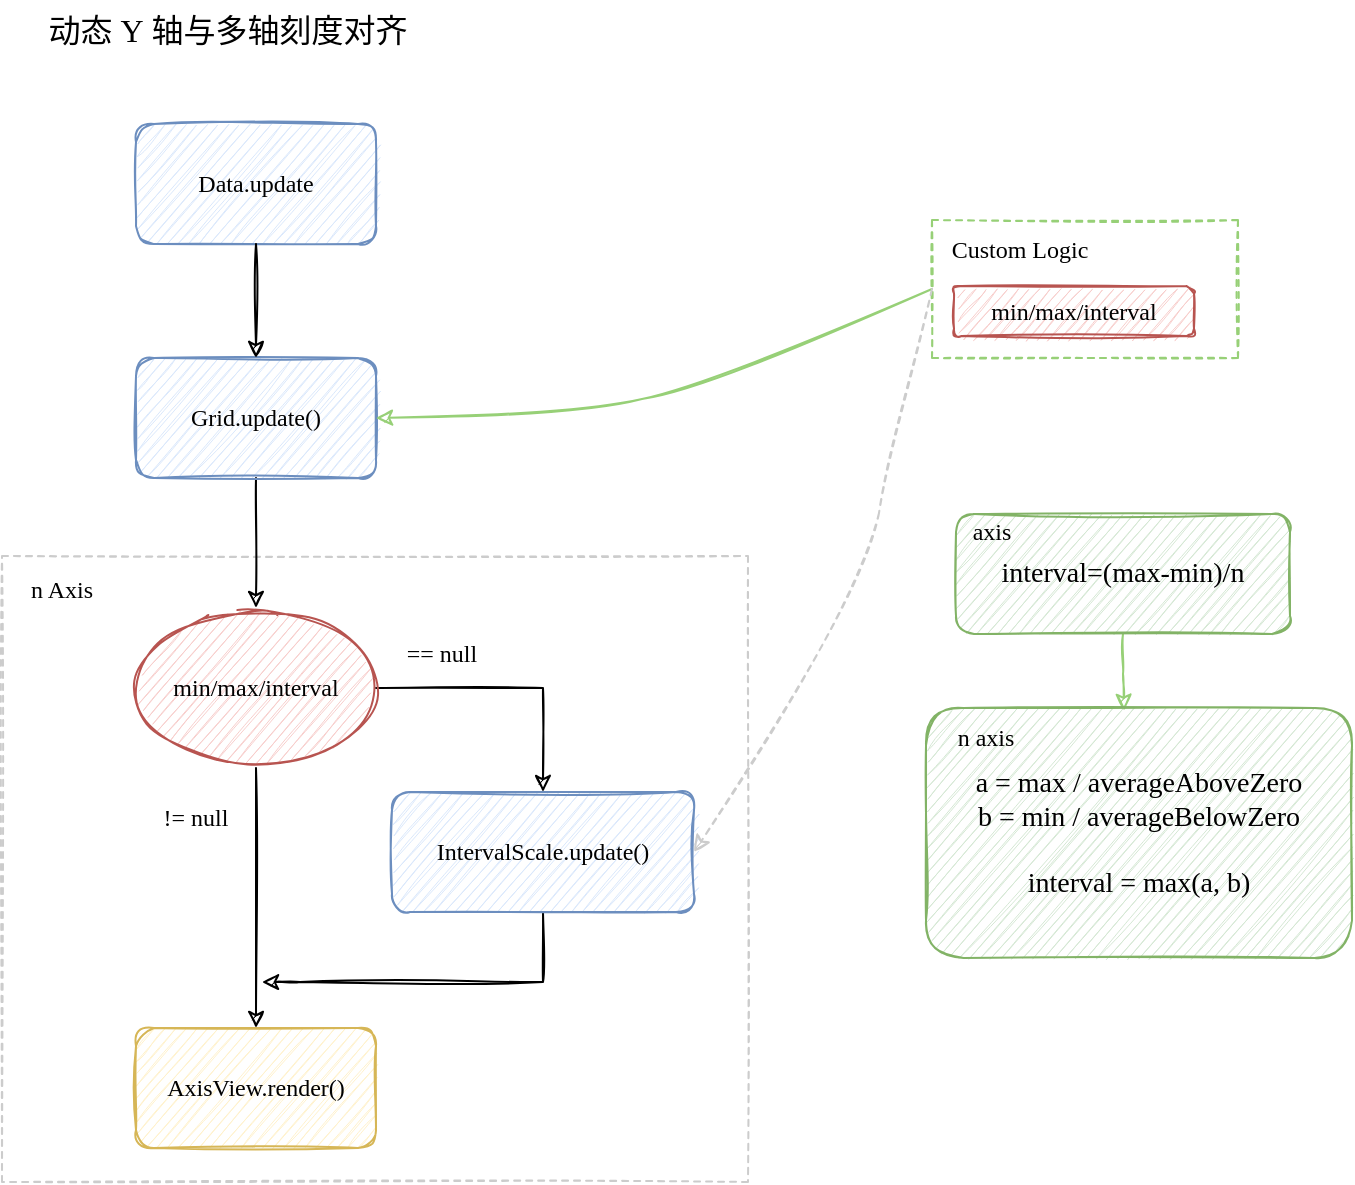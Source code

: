 <mxfile version="20.6.0" type="device"><diagram id="Gx9bXzf-A6IuaqheYvCp" name="第 1 页"><mxGraphModel dx="1209" dy="835" grid="0" gridSize="10" guides="1" tooltips="1" connect="1" arrows="1" fold="1" page="1" pageScale="1" pageWidth="827" pageHeight="1169" math="0" shadow="0"><root><mxCell id="0"/><mxCell id="1" parent="0"/><mxCell id="_vS1uiv1UTXrMtWuMVsz-17" value="" style="rounded=0;whiteSpace=wrap;html=1;sketch=1;fontFamily=Comic Sans MS;dashed=1;strokeColor=#CCCCCC;" parent="1" vertex="1"><mxGeometry x="84" y="340" width="373" height="313" as="geometry"/></mxCell><mxCell id="_vS1uiv1UTXrMtWuMVsz-1" value="动态 Y&amp;nbsp;轴与多轴刻度对齐" style="text;html=1;strokeColor=none;fillColor=none;align=center;verticalAlign=middle;whiteSpace=wrap;rounded=0;fontFamily=Comic Sans MS;sketch=1;fontSize=16;" parent="1" vertex="1"><mxGeometry x="96" y="62" width="202" height="30" as="geometry"/></mxCell><mxCell id="_vS1uiv1UTXrMtWuMVsz-7" style="edgeStyle=orthogonalEdgeStyle;rounded=0;sketch=1;orthogonalLoop=1;jettySize=auto;html=1;entryX=0.5;entryY=0;entryDx=0;entryDy=0;fontFamily=Comic Sans MS;" parent="1" source="_vS1uiv1UTXrMtWuMVsz-2" target="_vS1uiv1UTXrMtWuMVsz-6" edge="1"><mxGeometry relative="1" as="geometry"/></mxCell><mxCell id="_vS1uiv1UTXrMtWuMVsz-2" value="Grid.update()" style="rounded=1;whiteSpace=wrap;html=1;fillColor=#dae8fc;strokeColor=#6c8ebf;sketch=1;fontFamily=Comic Sans MS;" parent="1" vertex="1"><mxGeometry x="151" y="241" width="120" height="60" as="geometry"/></mxCell><mxCell id="_vS1uiv1UTXrMtWuMVsz-3" value="Data.update" style="rounded=1;whiteSpace=wrap;html=1;sketch=1;fontFamily=Comic Sans MS;fillColor=#dae8fc;strokeColor=#6c8ebf;" parent="1" vertex="1"><mxGeometry x="151" y="124" width="120" height="60" as="geometry"/></mxCell><mxCell id="_vS1uiv1UTXrMtWuMVsz-4" value="" style="endArrow=classic;html=1;rounded=0;fontFamily=Comic Sans MS;exitX=0.5;exitY=1;exitDx=0;exitDy=0;entryX=0.5;entryY=0;entryDx=0;entryDy=0;sketch=1;" parent="1" source="_vS1uiv1UTXrMtWuMVsz-3" target="_vS1uiv1UTXrMtWuMVsz-2" edge="1"><mxGeometry width="50" height="50" relative="1" as="geometry"><mxPoint x="387" y="384" as="sourcePoint"/><mxPoint x="437" y="334" as="targetPoint"/></mxGeometry></mxCell><mxCell id="_vS1uiv1UTXrMtWuMVsz-9" style="edgeStyle=orthogonalEdgeStyle;rounded=0;sketch=1;orthogonalLoop=1;jettySize=auto;html=1;entryX=0.5;entryY=0;entryDx=0;entryDy=0;fontFamily=Comic Sans MS;" parent="1" source="_vS1uiv1UTXrMtWuMVsz-6" target="_vS1uiv1UTXrMtWuMVsz-8" edge="1"><mxGeometry relative="1" as="geometry"/></mxCell><mxCell id="_vS1uiv1UTXrMtWuMVsz-15" style="edgeStyle=orthogonalEdgeStyle;rounded=0;sketch=1;orthogonalLoop=1;jettySize=auto;html=1;entryX=0.5;entryY=0;entryDx=0;entryDy=0;fontFamily=Comic Sans MS;" parent="1" source="_vS1uiv1UTXrMtWuMVsz-6" target="_vS1uiv1UTXrMtWuMVsz-14" edge="1"><mxGeometry relative="1" as="geometry"/></mxCell><mxCell id="_vS1uiv1UTXrMtWuMVsz-6" value="min/max/interval" style="ellipse;whiteSpace=wrap;html=1;sketch=1;fontFamily=Comic Sans MS;fillColor=#f8cecc;strokeColor=#b85450;" parent="1" vertex="1"><mxGeometry x="151" y="366" width="120" height="80" as="geometry"/></mxCell><mxCell id="_vS1uiv1UTXrMtWuMVsz-8" value="AxisView.render()" style="rounded=1;whiteSpace=wrap;html=1;sketch=1;fontFamily=Comic Sans MS;fillColor=#fff2cc;strokeColor=#d6b656;" parent="1" vertex="1"><mxGeometry x="151" y="576" width="120" height="60" as="geometry"/></mxCell><mxCell id="_vS1uiv1UTXrMtWuMVsz-12" value="!= null" style="text;html=1;strokeColor=none;fillColor=none;align=center;verticalAlign=middle;whiteSpace=wrap;rounded=0;sketch=1;fontFamily=Comic Sans MS;" parent="1" vertex="1"><mxGeometry x="151" y="456" width="60" height="30" as="geometry"/></mxCell><mxCell id="_vS1uiv1UTXrMtWuMVsz-13" value="== null" style="text;html=1;strokeColor=none;fillColor=none;align=center;verticalAlign=middle;whiteSpace=wrap;rounded=0;sketch=1;fontFamily=Comic Sans MS;" parent="1" vertex="1"><mxGeometry x="274" y="374" width="60" height="30" as="geometry"/></mxCell><mxCell id="_vS1uiv1UTXrMtWuMVsz-16" style="edgeStyle=orthogonalEdgeStyle;rounded=0;sketch=1;orthogonalLoop=1;jettySize=auto;html=1;fontFamily=Comic Sans MS;" parent="1" source="_vS1uiv1UTXrMtWuMVsz-14" edge="1"><mxGeometry relative="1" as="geometry"><mxPoint x="214" y="553" as="targetPoint"/><Array as="points"><mxPoint x="355" y="553"/><mxPoint x="233" y="553"/></Array></mxGeometry></mxCell><mxCell id="_vS1uiv1UTXrMtWuMVsz-14" value="IntervalScale.update()" style="rounded=1;whiteSpace=wrap;html=1;sketch=1;fontFamily=Comic Sans MS;fillColor=#dae8fc;strokeColor=#6c8ebf;" parent="1" vertex="1"><mxGeometry x="279" y="458" width="151" height="60" as="geometry"/></mxCell><mxCell id="_vS1uiv1UTXrMtWuMVsz-18" value="n Axis" style="text;html=1;strokeColor=none;fillColor=none;align=center;verticalAlign=middle;whiteSpace=wrap;rounded=0;dashed=1;sketch=1;fontFamily=Comic Sans MS;" parent="1" vertex="1"><mxGeometry x="84" y="342" width="60" height="30" as="geometry"/></mxCell><mxCell id="_vS1uiv1UTXrMtWuMVsz-19" value="" style="rounded=0;whiteSpace=wrap;html=1;sketch=1;fontFamily=Comic Sans MS;strokeColor=#97D077;dashed=1;" parent="1" vertex="1"><mxGeometry x="549" y="172" width="153" height="69" as="geometry"/></mxCell><mxCell id="_vS1uiv1UTXrMtWuMVsz-20" value="" style="curved=1;endArrow=classic;html=1;rounded=0;sketch=1;fontFamily=Comic Sans MS;exitX=0;exitY=0.5;exitDx=0;exitDy=0;entryX=1;entryY=0.5;entryDx=0;entryDy=0;strokeColor=#97D077;" parent="1" source="_vS1uiv1UTXrMtWuMVsz-19" target="_vS1uiv1UTXrMtWuMVsz-2" edge="1"><mxGeometry width="50" height="50" relative="1" as="geometry"><mxPoint x="387" y="384" as="sourcePoint"/><mxPoint x="437" y="334" as="targetPoint"/><Array as="points"><mxPoint x="442" y="254"/><mxPoint x="366" y="269"/></Array></mxGeometry></mxCell><mxCell id="_vS1uiv1UTXrMtWuMVsz-21" value="" style="curved=1;endArrow=classic;html=1;rounded=0;sketch=1;fontFamily=Comic Sans MS;entryX=1;entryY=0.5;entryDx=0;entryDy=0;exitX=0;exitY=0.5;exitDx=0;exitDy=0;dashed=1;strokeColor=#CCCCCC;" parent="1" source="_vS1uiv1UTXrMtWuMVsz-19" target="_vS1uiv1UTXrMtWuMVsz-14" edge="1"><mxGeometry width="50" height="50" relative="1" as="geometry"><mxPoint x="387" y="384" as="sourcePoint"/><mxPoint x="437" y="334" as="targetPoint"/><Array as="points"><mxPoint x="532" y="273"/><mxPoint x="513" y="364"/></Array></mxGeometry></mxCell><mxCell id="_vS1uiv1UTXrMtWuMVsz-22" value="Custom Logic" style="text;html=1;strokeColor=none;fillColor=none;align=center;verticalAlign=middle;whiteSpace=wrap;rounded=0;sketch=1;fontFamily=Comic Sans MS;" parent="1" vertex="1"><mxGeometry x="549" y="172" width="88" height="30" as="geometry"/></mxCell><mxCell id="_vS1uiv1UTXrMtWuMVsz-23" value="min/max/interval" style="rounded=1;whiteSpace=wrap;html=1;sketch=1;strokeColor=#b85450;fontFamily=Comic Sans MS;fillColor=#f8cecc;" parent="1" vertex="1"><mxGeometry x="560" y="205" width="120" height="25" as="geometry"/></mxCell><mxCell id="_vS1uiv1UTXrMtWuMVsz-28" style="edgeStyle=orthogonalEdgeStyle;rounded=0;sketch=1;orthogonalLoop=1;jettySize=auto;html=1;entryX=0.465;entryY=0.011;entryDx=0;entryDy=0;entryPerimeter=0;strokeColor=#97D077;fontFamily=Comic Sans MS;fontSize=14;" parent="1" source="_vS1uiv1UTXrMtWuMVsz-24" target="_vS1uiv1UTXrMtWuMVsz-26" edge="1"><mxGeometry relative="1" as="geometry"/></mxCell><mxCell id="_vS1uiv1UTXrMtWuMVsz-24" value="&lt;font data-idx=&quot;1670260997077&quot; class=&quot;relin-sentence-1670260997077 relin-sentence&quot; style=&quot;font-size: 14px;&quot;&gt;interval=(max-min)/n&lt;/font&gt;" style="rounded=1;whiteSpace=wrap;html=1;sketch=1;strokeColor=#82b366;fontFamily=Comic Sans MS;fillColor=#d5e8d4;" parent="1" vertex="1"><mxGeometry x="561" y="319" width="167" height="60" as="geometry"/></mxCell><mxCell id="_vS1uiv1UTXrMtWuMVsz-25" value="axis" style="text;html=1;strokeColor=none;fillColor=none;align=center;verticalAlign=middle;whiteSpace=wrap;rounded=0;sketch=1;fontFamily=Comic Sans MS;" parent="1" vertex="1"><mxGeometry x="549" y="313" width="60" height="30" as="geometry"/></mxCell><mxCell id="_vS1uiv1UTXrMtWuMVsz-26" value="&lt;font data-idx=&quot;1670260997077&quot; class=&quot;relin-sentence-1670260997077 relin-sentence&quot; style=&quot;font-size: 14px;&quot;&gt;&lt;span data-idx=&quot;1670261476702&quot; class=&quot;relin-sentence-1670261476702 relin-sentence&quot; style=&quot;&quot;&gt;a = max /&amp;nbsp;averageAboveZero&lt;/span&gt;&lt;br&gt;&lt;span data-idx=&quot;1670261545988&quot; class=&quot;relin-sentence-1670261545988 relin-sentence&quot; style=&quot;&quot;&gt;b = min / averageBelowZero&lt;br&gt;&lt;/span&gt;&lt;br&gt;interval = max(a, b)&lt;br&gt;&lt;/font&gt;" style="rounded=1;whiteSpace=wrap;html=1;sketch=1;strokeColor=#82b366;fontFamily=Comic Sans MS;fillColor=#d5e8d4;" parent="1" vertex="1"><mxGeometry x="546" y="416" width="213" height="125" as="geometry"/></mxCell><mxCell id="_vS1uiv1UTXrMtWuMVsz-27" value="n axis" style="text;html=1;strokeColor=none;fillColor=none;align=center;verticalAlign=middle;whiteSpace=wrap;rounded=0;sketch=1;fontFamily=Comic Sans MS;" parent="1" vertex="1"><mxGeometry x="546" y="416" width="60" height="30" as="geometry"/></mxCell></root></mxGraphModel></diagram></mxfile>